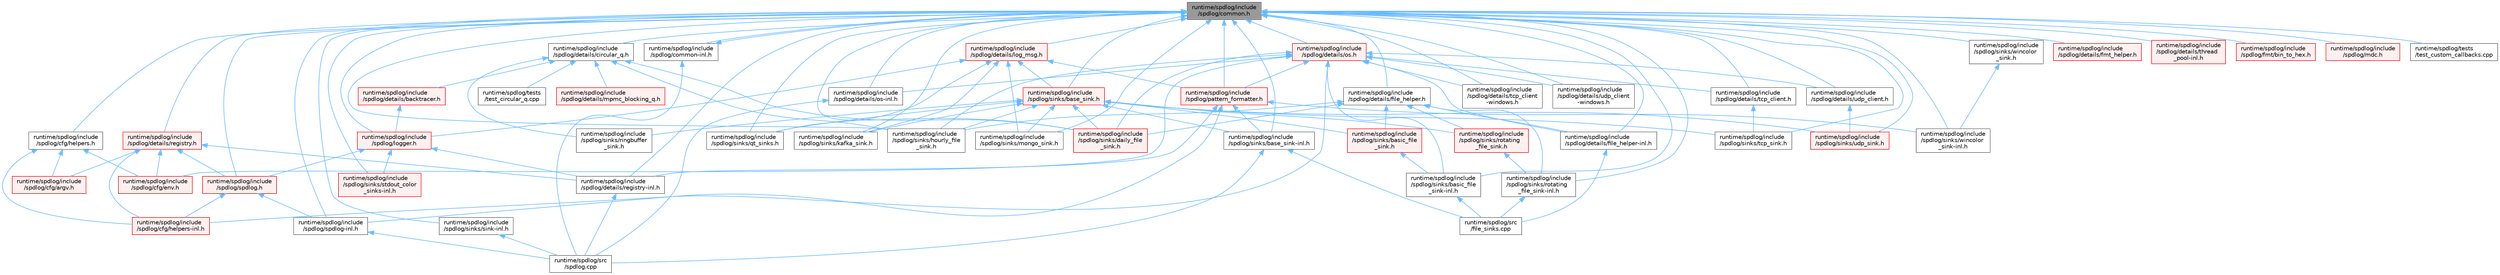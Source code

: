 digraph "runtime/spdlog/include/spdlog/common.h"
{
 // LATEX_PDF_SIZE
  bgcolor="transparent";
  edge [fontname=Helvetica,fontsize=10,labelfontname=Helvetica,labelfontsize=10];
  node [fontname=Helvetica,fontsize=10,shape=box,height=0.2,width=0.4];
  Node1 [id="Node000001",label="runtime/spdlog/include\l/spdlog/common.h",height=0.2,width=0.4,color="gray40", fillcolor="grey60", style="filled", fontcolor="black",tooltip=" "];
  Node1 -> Node2 [id="edge1_Node000001_Node000002",dir="back",color="steelblue1",style="solid",tooltip=" "];
  Node2 [id="Node000002",label="runtime/spdlog/include\l/spdlog/cfg/helpers.h",height=0.2,width=0.4,color="grey40", fillcolor="white", style="filled",URL="$helpers_8h.html",tooltip=" "];
  Node2 -> Node3 [id="edge2_Node000002_Node000003",dir="back",color="steelblue1",style="solid",tooltip=" "];
  Node3 [id="Node000003",label="runtime/spdlog/include\l/spdlog/cfg/argv.h",height=0.2,width=0.4,color="red", fillcolor="#FFF0F0", style="filled",URL="$argv_8h.html",tooltip=" "];
  Node2 -> Node5 [id="edge3_Node000002_Node000005",dir="back",color="steelblue1",style="solid",tooltip=" "];
  Node5 [id="Node000005",label="runtime/spdlog/include\l/spdlog/cfg/env.h",height=0.2,width=0.4,color="red", fillcolor="#FFF0F0", style="filled",URL="$env_8h.html",tooltip=" "];
  Node2 -> Node7 [id="edge4_Node000002_Node000007",dir="back",color="steelblue1",style="solid",tooltip=" "];
  Node7 [id="Node000007",label="runtime/spdlog/include\l/spdlog/cfg/helpers-inl.h",height=0.2,width=0.4,color="red", fillcolor="#FFF0F0", style="filled",URL="$helpers-inl_8h.html",tooltip=" "];
  Node1 -> Node9 [id="edge5_Node000001_Node000009",dir="back",color="steelblue1",style="solid",tooltip=" "];
  Node9 [id="Node000009",label="runtime/spdlog/include\l/spdlog/common-inl.h",height=0.2,width=0.4,color="grey40", fillcolor="white", style="filled",URL="$common-inl_8h.html",tooltip=" "];
  Node9 -> Node1 [id="edge6_Node000009_Node000001",dir="back",color="steelblue1",style="solid",tooltip=" "];
  Node9 -> Node10 [id="edge7_Node000009_Node000010",dir="back",color="steelblue1",style="solid",tooltip=" "];
  Node10 [id="Node000010",label="runtime/spdlog/src\l/spdlog.cpp",height=0.2,width=0.4,color="grey40", fillcolor="white", style="filled",URL="$spdlog_8cpp.html",tooltip=" "];
  Node1 -> Node11 [id="edge8_Node000001_Node000011",dir="back",color="steelblue1",style="solid",tooltip=" "];
  Node11 [id="Node000011",label="runtime/spdlog/include\l/spdlog/details/circular_q.h",height=0.2,width=0.4,color="grey40", fillcolor="white", style="filled",URL="$circular__q_8h.html",tooltip=" "];
  Node11 -> Node12 [id="edge9_Node000011_Node000012",dir="back",color="steelblue1",style="solid",tooltip=" "];
  Node12 [id="Node000012",label="runtime/spdlog/include\l/spdlog/details/backtracer.h",height=0.2,width=0.4,color="red", fillcolor="#FFF0F0", style="filled",URL="$backtracer_8h.html",tooltip=" "];
  Node12 -> Node15 [id="edge10_Node000012_Node000015",dir="back",color="steelblue1",style="solid",tooltip=" "];
  Node15 [id="Node000015",label="runtime/spdlog/include\l/spdlog/logger.h",height=0.2,width=0.4,color="red", fillcolor="#FFF0F0", style="filled",URL="$logger_8h.html",tooltip=" "];
  Node15 -> Node48 [id="edge11_Node000015_Node000048",dir="back",color="steelblue1",style="solid",tooltip=" "];
  Node48 [id="Node000048",label="runtime/spdlog/include\l/spdlog/details/registry-inl.h",height=0.2,width=0.4,color="grey40", fillcolor="white", style="filled",URL="$registry-inl_8h.html",tooltip=" "];
  Node48 -> Node10 [id="edge12_Node000048_Node000010",dir="back",color="steelblue1",style="solid",tooltip=" "];
  Node15 -> Node49 [id="edge13_Node000015_Node000049",dir="back",color="steelblue1",style="solid",tooltip=" "];
  Node49 [id="Node000049",label="runtime/spdlog/include\l/spdlog/sinks/stdout_color\l_sinks-inl.h",height=0.2,width=0.4,color="red", fillcolor="#FFF0F0", style="filled",URL="$stdout__color__sinks-inl_8h.html",tooltip=" "];
  Node15 -> Node50 [id="edge14_Node000015_Node000050",dir="back",color="steelblue1",style="solid",tooltip=" "];
  Node50 [id="Node000050",label="runtime/spdlog/include\l/spdlog/spdlog.h",height=0.2,width=0.4,color="red", fillcolor="#FFF0F0", style="filled",URL="$spdlog_8h.html",tooltip=" "];
  Node50 -> Node7 [id="edge15_Node000050_Node000007",dir="back",color="steelblue1",style="solid",tooltip=" "];
  Node50 -> Node67 [id="edge16_Node000050_Node000067",dir="back",color="steelblue1",style="solid",tooltip=" "];
  Node67 [id="Node000067",label="runtime/spdlog/include\l/spdlog/spdlog-inl.h",height=0.2,width=0.4,color="grey40", fillcolor="white", style="filled",URL="$spdlog-inl_8h.html",tooltip=" "];
  Node67 -> Node10 [id="edge17_Node000067_Node000010",dir="back",color="steelblue1",style="solid",tooltip=" "];
  Node11 -> Node68 [id="edge18_Node000011_Node000068",dir="back",color="steelblue1",style="solid",tooltip=" "];
  Node68 [id="Node000068",label="runtime/spdlog/include\l/spdlog/details/mpmc_blocking_q.h",height=0.2,width=0.4,color="red", fillcolor="#FFF0F0", style="filled",URL="$mpmc__blocking__q_8h.html",tooltip=" "];
  Node11 -> Node71 [id="edge19_Node000011_Node000071",dir="back",color="steelblue1",style="solid",tooltip=" "];
  Node71 [id="Node000071",label="runtime/spdlog/include\l/spdlog/sinks/daily_file\l_sink.h",height=0.2,width=0.4,color="red", fillcolor="#FFF0F0", style="filled",URL="$daily__file__sink_8h.html",tooltip=" "];
  Node11 -> Node72 [id="edge20_Node000011_Node000072",dir="back",color="steelblue1",style="solid",tooltip=" "];
  Node72 [id="Node000072",label="runtime/spdlog/include\l/spdlog/sinks/hourly_file\l_sink.h",height=0.2,width=0.4,color="grey40", fillcolor="white", style="filled",URL="$hourly__file__sink_8h.html",tooltip=" "];
  Node11 -> Node73 [id="edge21_Node000011_Node000073",dir="back",color="steelblue1",style="solid",tooltip=" "];
  Node73 [id="Node000073",label="runtime/spdlog/include\l/spdlog/sinks/ringbuffer\l_sink.h",height=0.2,width=0.4,color="grey40", fillcolor="white", style="filled",URL="$ringbuffer__sink_8h.html",tooltip=" "];
  Node11 -> Node28 [id="edge22_Node000011_Node000028",dir="back",color="steelblue1",style="solid",tooltip=" "];
  Node28 [id="Node000028",label="runtime/spdlog/tests\l/test_circular_q.cpp",height=0.2,width=0.4,color="grey40", fillcolor="white", style="filled",URL="$test__circular__q_8cpp.html",tooltip=" "];
  Node1 -> Node74 [id="edge23_Node000001_Node000074",dir="back",color="steelblue1",style="solid",tooltip=" "];
  Node74 [id="Node000074",label="runtime/spdlog/include\l/spdlog/details/file_helper-inl.h",height=0.2,width=0.4,color="grey40", fillcolor="white", style="filled",URL="$file__helper-inl_8h.html",tooltip=" "];
  Node74 -> Node75 [id="edge24_Node000074_Node000075",dir="back",color="steelblue1",style="solid",tooltip=" "];
  Node75 [id="Node000075",label="runtime/spdlog/src\l/file_sinks.cpp",height=0.2,width=0.4,color="grey40", fillcolor="white", style="filled",URL="$file__sinks_8cpp.html",tooltip=" "];
  Node1 -> Node76 [id="edge25_Node000001_Node000076",dir="back",color="steelblue1",style="solid",tooltip=" "];
  Node76 [id="Node000076",label="runtime/spdlog/include\l/spdlog/details/file_helper.h",height=0.2,width=0.4,color="grey40", fillcolor="white", style="filled",URL="$file__helper_8h.html",tooltip=" "];
  Node76 -> Node74 [id="edge26_Node000076_Node000074",dir="back",color="steelblue1",style="solid",tooltip=" "];
  Node76 -> Node77 [id="edge27_Node000076_Node000077",dir="back",color="steelblue1",style="solid",tooltip=" "];
  Node77 [id="Node000077",label="runtime/spdlog/include\l/spdlog/sinks/basic_file\l_sink.h",height=0.2,width=0.4,color="red", fillcolor="#FFF0F0", style="filled",URL="$basic__file__sink_8h.html",tooltip=" "];
  Node77 -> Node78 [id="edge28_Node000077_Node000078",dir="back",color="steelblue1",style="solid",tooltip=" "];
  Node78 [id="Node000078",label="runtime/spdlog/include\l/spdlog/sinks/basic_file\l_sink-inl.h",height=0.2,width=0.4,color="grey40", fillcolor="white", style="filled",URL="$basic__file__sink-inl_8h.html",tooltip=" "];
  Node78 -> Node75 [id="edge29_Node000078_Node000075",dir="back",color="steelblue1",style="solid",tooltip=" "];
  Node76 -> Node71 [id="edge30_Node000076_Node000071",dir="back",color="steelblue1",style="solid",tooltip=" "];
  Node76 -> Node72 [id="edge31_Node000076_Node000072",dir="back",color="steelblue1",style="solid",tooltip=" "];
  Node76 -> Node79 [id="edge32_Node000076_Node000079",dir="back",color="steelblue1",style="solid",tooltip=" "];
  Node79 [id="Node000079",label="runtime/spdlog/include\l/spdlog/sinks/rotating\l_file_sink-inl.h",height=0.2,width=0.4,color="grey40", fillcolor="white", style="filled",URL="$rotating__file__sink-inl_8h.html",tooltip=" "];
  Node79 -> Node75 [id="edge33_Node000079_Node000075",dir="back",color="steelblue1",style="solid",tooltip=" "];
  Node76 -> Node80 [id="edge34_Node000076_Node000080",dir="back",color="steelblue1",style="solid",tooltip=" "];
  Node80 [id="Node000080",label="runtime/spdlog/include\l/spdlog/sinks/rotating\l_file_sink.h",height=0.2,width=0.4,color="red", fillcolor="#FFF0F0", style="filled",URL="$rotating__file__sink_8h.html",tooltip=" "];
  Node80 -> Node79 [id="edge35_Node000080_Node000079",dir="back",color="steelblue1",style="solid",tooltip=" "];
  Node1 -> Node81 [id="edge36_Node000001_Node000081",dir="back",color="steelblue1",style="solid",tooltip=" "];
  Node81 [id="Node000081",label="runtime/spdlog/include\l/spdlog/details/fmt_helper.h",height=0.2,width=0.4,color="red", fillcolor="#FFF0F0", style="filled",URL="$fmt__helper_8h.html",tooltip=" "];
  Node1 -> Node83 [id="edge37_Node000001_Node000083",dir="back",color="steelblue1",style="solid",tooltip=" "];
  Node83 [id="Node000083",label="runtime/spdlog/include\l/spdlog/details/log_msg.h",height=0.2,width=0.4,color="red", fillcolor="#FFF0F0", style="filled",URL="$log__msg_8h.html",tooltip=" "];
  Node83 -> Node15 [id="edge38_Node000083_Node000015",dir="back",color="steelblue1",style="solid",tooltip=" "];
  Node83 -> Node88 [id="edge39_Node000083_Node000088",dir="back",color="steelblue1",style="solid",tooltip=" "];
  Node88 [id="Node000088",label="runtime/spdlog/include\l/spdlog/pattern_formatter.h",height=0.2,width=0.4,color="red", fillcolor="#FFF0F0", style="filled",URL="$pattern__formatter_8h.html",tooltip=" "];
  Node88 -> Node48 [id="edge40_Node000088_Node000048",dir="back",color="steelblue1",style="solid",tooltip=" "];
  Node88 -> Node90 [id="edge41_Node000088_Node000090",dir="back",color="steelblue1",style="solid",tooltip=" "];
  Node90 [id="Node000090",label="runtime/spdlog/include\l/spdlog/sinks/base_sink-inl.h",height=0.2,width=0.4,color="grey40", fillcolor="white", style="filled",URL="$base__sink-inl_8h.html",tooltip=" "];
  Node90 -> Node75 [id="edge42_Node000090_Node000075",dir="back",color="steelblue1",style="solid",tooltip=" "];
  Node90 -> Node10 [id="edge43_Node000090_Node000010",dir="back",color="steelblue1",style="solid",tooltip=" "];
  Node88 -> Node94 [id="edge44_Node000088_Node000094",dir="back",color="steelblue1",style="solid",tooltip=" "];
  Node94 [id="Node000094",label="runtime/spdlog/include\l/spdlog/sinks/wincolor\l_sink-inl.h",height=0.2,width=0.4,color="grey40", fillcolor="white", style="filled",URL="$wincolor__sink-inl_8h.html",tooltip=" "];
  Node88 -> Node67 [id="edge45_Node000088_Node000067",dir="back",color="steelblue1",style="solid",tooltip=" "];
  Node83 -> Node98 [id="edge46_Node000083_Node000098",dir="back",color="steelblue1",style="solid",tooltip=" "];
  Node98 [id="Node000098",label="runtime/spdlog/include\l/spdlog/sinks/base_sink.h",height=0.2,width=0.4,color="red", fillcolor="#FFF0F0", style="filled",URL="$base__sink_8h.html",tooltip=" "];
  Node98 -> Node90 [id="edge47_Node000098_Node000090",dir="back",color="steelblue1",style="solid",tooltip=" "];
  Node98 -> Node77 [id="edge48_Node000098_Node000077",dir="back",color="steelblue1",style="solid",tooltip=" "];
  Node98 -> Node71 [id="edge49_Node000098_Node000071",dir="back",color="steelblue1",style="solid",tooltip=" "];
  Node98 -> Node72 [id="edge50_Node000098_Node000072",dir="back",color="steelblue1",style="solid",tooltip=" "];
  Node98 -> Node20 [id="edge51_Node000098_Node000020",dir="back",color="steelblue1",style="solid",tooltip=" "];
  Node20 [id="Node000020",label="runtime/spdlog/include\l/spdlog/sinks/kafka_sink.h",height=0.2,width=0.4,color="grey40", fillcolor="white", style="filled",URL="$kafka__sink_8h.html",tooltip=" "];
  Node98 -> Node100 [id="edge52_Node000098_Node000100",dir="back",color="steelblue1",style="solid",tooltip=" "];
  Node100 [id="Node000100",label="runtime/spdlog/include\l/spdlog/sinks/mongo_sink.h",height=0.2,width=0.4,color="grey40", fillcolor="white", style="filled",URL="$mongo__sink_8h.html",tooltip=" "];
  Node98 -> Node103 [id="edge53_Node000098_Node000103",dir="back",color="steelblue1",style="solid",tooltip=" "];
  Node103 [id="Node000103",label="runtime/spdlog/include\l/spdlog/sinks/qt_sinks.h",height=0.2,width=0.4,color="grey40", fillcolor="white", style="filled",URL="$qt__sinks_8h.html",tooltip=" "];
  Node98 -> Node73 [id="edge54_Node000098_Node000073",dir="back",color="steelblue1",style="solid",tooltip=" "];
  Node98 -> Node80 [id="edge55_Node000098_Node000080",dir="back",color="steelblue1",style="solid",tooltip=" "];
  Node98 -> Node106 [id="edge56_Node000098_Node000106",dir="back",color="steelblue1",style="solid",tooltip=" "];
  Node106 [id="Node000106",label="runtime/spdlog/include\l/spdlog/sinks/tcp_sink.h",height=0.2,width=0.4,color="grey40", fillcolor="white", style="filled",URL="$tcp__sink_8h.html",tooltip=" "];
  Node98 -> Node107 [id="edge57_Node000098_Node000107",dir="back",color="steelblue1",style="solid",tooltip=" "];
  Node107 [id="Node000107",label="runtime/spdlog/include\l/spdlog/sinks/udp_sink.h",height=0.2,width=0.4,color="red", fillcolor="#FFF0F0", style="filled",URL="$udp__sink_8h.html",tooltip=" "];
  Node83 -> Node20 [id="edge58_Node000083_Node000020",dir="back",color="steelblue1",style="solid",tooltip=" "];
  Node83 -> Node100 [id="edge59_Node000083_Node000100",dir="back",color="steelblue1",style="solid",tooltip=" "];
  Node83 -> Node103 [id="edge60_Node000083_Node000103",dir="back",color="steelblue1",style="solid",tooltip=" "];
  Node1 -> Node113 [id="edge61_Node000001_Node000113",dir="back",color="steelblue1",style="solid",tooltip=" "];
  Node113 [id="Node000113",label="runtime/spdlog/include\l/spdlog/details/os-inl.h",height=0.2,width=0.4,color="grey40", fillcolor="white", style="filled",URL="$os-inl_8h.html",tooltip=" "];
  Node113 -> Node10 [id="edge62_Node000113_Node000010",dir="back",color="steelblue1",style="solid",tooltip=" "];
  Node1 -> Node114 [id="edge63_Node000001_Node000114",dir="back",color="steelblue1",style="solid",tooltip=" "];
  Node114 [id="Node000114",label="runtime/spdlog/include\l/spdlog/details/os.h",height=0.2,width=0.4,color="red", fillcolor="#FFF0F0", style="filled",URL="$details_2os_8h.html",tooltip=" "];
  Node114 -> Node5 [id="edge64_Node000114_Node000005",dir="back",color="steelblue1",style="solid",tooltip=" "];
  Node114 -> Node7 [id="edge65_Node000114_Node000007",dir="back",color="steelblue1",style="solid",tooltip=" "];
  Node114 -> Node74 [id="edge66_Node000114_Node000074",dir="back",color="steelblue1",style="solid",tooltip=" "];
  Node114 -> Node113 [id="edge67_Node000114_Node000113",dir="back",color="steelblue1",style="solid",tooltip=" "];
  Node114 -> Node115 [id="edge68_Node000114_Node000115",dir="back",color="steelblue1",style="solid",tooltip=" "];
  Node115 [id="Node000115",label="runtime/spdlog/include\l/spdlog/details/tcp_client\l-windows.h",height=0.2,width=0.4,color="grey40", fillcolor="white", style="filled",URL="$tcp__client-windows_8h.html",tooltip=" "];
  Node114 -> Node116 [id="edge69_Node000114_Node000116",dir="back",color="steelblue1",style="solid",tooltip=" "];
  Node116 [id="Node000116",label="runtime/spdlog/include\l/spdlog/details/tcp_client.h",height=0.2,width=0.4,color="grey40", fillcolor="white", style="filled",URL="$tcp__client_8h.html",tooltip=" "];
  Node116 -> Node106 [id="edge70_Node000116_Node000106",dir="back",color="steelblue1",style="solid",tooltip=" "];
  Node114 -> Node117 [id="edge71_Node000114_Node000117",dir="back",color="steelblue1",style="solid",tooltip=" "];
  Node117 [id="Node000117",label="runtime/spdlog/include\l/spdlog/details/udp_client\l-windows.h",height=0.2,width=0.4,color="grey40", fillcolor="white", style="filled",URL="$udp__client-windows_8h.html",tooltip=" "];
  Node114 -> Node118 [id="edge72_Node000114_Node000118",dir="back",color="steelblue1",style="solid",tooltip=" "];
  Node118 [id="Node000118",label="runtime/spdlog/include\l/spdlog/details/udp_client.h",height=0.2,width=0.4,color="grey40", fillcolor="white", style="filled",URL="$udp__client_8h.html",tooltip=" "];
  Node118 -> Node107 [id="edge73_Node000118_Node000107",dir="back",color="steelblue1",style="solid",tooltip=" "];
  Node114 -> Node88 [id="edge74_Node000114_Node000088",dir="back",color="steelblue1",style="solid",tooltip=" "];
  Node114 -> Node78 [id="edge75_Node000114_Node000078",dir="back",color="steelblue1",style="solid",tooltip=" "];
  Node114 -> Node71 [id="edge76_Node000114_Node000071",dir="back",color="steelblue1",style="solid",tooltip=" "];
  Node114 -> Node72 [id="edge77_Node000114_Node000072",dir="back",color="steelblue1",style="solid",tooltip=" "];
  Node1 -> Node48 [id="edge78_Node000001_Node000048",dir="back",color="steelblue1",style="solid",tooltip=" "];
  Node1 -> Node119 [id="edge79_Node000001_Node000119",dir="back",color="steelblue1",style="solid",tooltip=" "];
  Node119 [id="Node000119",label="runtime/spdlog/include\l/spdlog/details/registry.h",height=0.2,width=0.4,color="red", fillcolor="#FFF0F0", style="filled",URL="$registry_8h.html",tooltip=" "];
  Node119 -> Node3 [id="edge80_Node000119_Node000003",dir="back",color="steelblue1",style="solid",tooltip=" "];
  Node119 -> Node5 [id="edge81_Node000119_Node000005",dir="back",color="steelblue1",style="solid",tooltip=" "];
  Node119 -> Node7 [id="edge82_Node000119_Node000007",dir="back",color="steelblue1",style="solid",tooltip=" "];
  Node119 -> Node48 [id="edge83_Node000119_Node000048",dir="back",color="steelblue1",style="solid",tooltip=" "];
  Node119 -> Node50 [id="edge84_Node000119_Node000050",dir="back",color="steelblue1",style="solid",tooltip=" "];
  Node1 -> Node115 [id="edge85_Node000001_Node000115",dir="back",color="steelblue1",style="solid",tooltip=" "];
  Node1 -> Node116 [id="edge86_Node000001_Node000116",dir="back",color="steelblue1",style="solid",tooltip=" "];
  Node1 -> Node70 [id="edge87_Node000001_Node000070",dir="back",color="steelblue1",style="solid",tooltip=" "];
  Node70 [id="Node000070",label="runtime/spdlog/include\l/spdlog/details/thread\l_pool-inl.h",height=0.2,width=0.4,color="red", fillcolor="#FFF0F0", style="filled",URL="$thread__pool-inl_8h.html",tooltip=" "];
  Node1 -> Node117 [id="edge88_Node000001_Node000117",dir="back",color="steelblue1",style="solid",tooltip=" "];
  Node1 -> Node118 [id="edge89_Node000001_Node000118",dir="back",color="steelblue1",style="solid",tooltip=" "];
  Node1 -> Node121 [id="edge90_Node000001_Node000121",dir="back",color="steelblue1",style="solid",tooltip=" "];
  Node121 [id="Node000121",label="runtime/spdlog/include\l/spdlog/fmt/bin_to_hex.h",height=0.2,width=0.4,color="red", fillcolor="#FFF0F0", style="filled",URL="$bin__to__hex_8h.html",tooltip=" "];
  Node1 -> Node15 [id="edge91_Node000001_Node000015",dir="back",color="steelblue1",style="solid",tooltip=" "];
  Node1 -> Node122 [id="edge92_Node000001_Node000122",dir="back",color="steelblue1",style="solid",tooltip=" "];
  Node122 [id="Node000122",label="runtime/spdlog/include\l/spdlog/mdc.h",height=0.2,width=0.4,color="red", fillcolor="#FFF0F0", style="filled",URL="$mdc_8h.html",tooltip=" "];
  Node1 -> Node88 [id="edge93_Node000001_Node000088",dir="back",color="steelblue1",style="solid",tooltip=" "];
  Node1 -> Node90 [id="edge94_Node000001_Node000090",dir="back",color="steelblue1",style="solid",tooltip=" "];
  Node1 -> Node98 [id="edge95_Node000001_Node000098",dir="back",color="steelblue1",style="solid",tooltip=" "];
  Node1 -> Node78 [id="edge96_Node000001_Node000078",dir="back",color="steelblue1",style="solid",tooltip=" "];
  Node1 -> Node71 [id="edge97_Node000001_Node000071",dir="back",color="steelblue1",style="solid",tooltip=" "];
  Node1 -> Node72 [id="edge98_Node000001_Node000072",dir="back",color="steelblue1",style="solid",tooltip=" "];
  Node1 -> Node20 [id="edge99_Node000001_Node000020",dir="back",color="steelblue1",style="solid",tooltip=" "];
  Node1 -> Node100 [id="edge100_Node000001_Node000100",dir="back",color="steelblue1",style="solid",tooltip=" "];
  Node1 -> Node103 [id="edge101_Node000001_Node000103",dir="back",color="steelblue1",style="solid",tooltip=" "];
  Node1 -> Node79 [id="edge102_Node000001_Node000079",dir="back",color="steelblue1",style="solid",tooltip=" "];
  Node1 -> Node110 [id="edge103_Node000001_Node000110",dir="back",color="steelblue1",style="solid",tooltip=" "];
  Node110 [id="Node000110",label="runtime/spdlog/include\l/spdlog/sinks/sink-inl.h",height=0.2,width=0.4,color="grey40", fillcolor="white", style="filled",URL="$sink-inl_8h.html",tooltip=" "];
  Node110 -> Node10 [id="edge104_Node000110_Node000010",dir="back",color="steelblue1",style="solid",tooltip=" "];
  Node1 -> Node49 [id="edge105_Node000001_Node000049",dir="back",color="steelblue1",style="solid",tooltip=" "];
  Node1 -> Node106 [id="edge106_Node000001_Node000106",dir="back",color="steelblue1",style="solid",tooltip=" "];
  Node1 -> Node107 [id="edge107_Node000001_Node000107",dir="back",color="steelblue1",style="solid",tooltip=" "];
  Node1 -> Node94 [id="edge108_Node000001_Node000094",dir="back",color="steelblue1",style="solid",tooltip=" "];
  Node1 -> Node112 [id="edge109_Node000001_Node000112",dir="back",color="steelblue1",style="solid",tooltip=" "];
  Node112 [id="Node000112",label="runtime/spdlog/include\l/spdlog/sinks/wincolor\l_sink.h",height=0.2,width=0.4,color="grey40", fillcolor="white", style="filled",URL="$wincolor__sink_8h.html",tooltip=" "];
  Node112 -> Node94 [id="edge110_Node000112_Node000094",dir="back",color="steelblue1",style="solid",tooltip=" "];
  Node1 -> Node67 [id="edge111_Node000001_Node000067",dir="back",color="steelblue1",style="solid",tooltip=" "];
  Node1 -> Node50 [id="edge112_Node000001_Node000050",dir="back",color="steelblue1",style="solid",tooltip=" "];
  Node1 -> Node30 [id="edge113_Node000001_Node000030",dir="back",color="steelblue1",style="solid",tooltip=" "];
  Node30 [id="Node000030",label="runtime/spdlog/tests\l/test_custom_callbacks.cpp",height=0.2,width=0.4,color="grey40", fillcolor="white", style="filled",URL="$test__custom__callbacks_8cpp.html",tooltip=" "];
}
